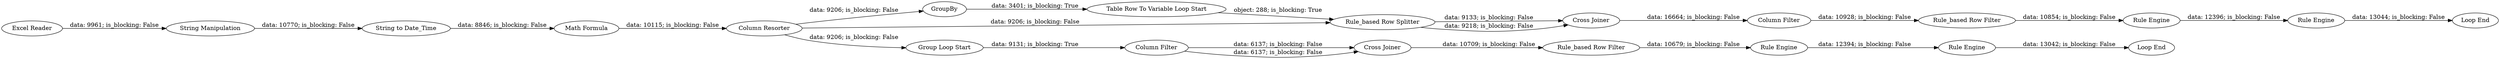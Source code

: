 digraph {
	"-1609765408214502209_25" [label="Rule_based Row Filter"]
	"-1609765408214502209_17" [label=GroupBy]
	"-1609765408214502209_27" [label="Rule Engine"]
	"-1609765408214502209_9" [label="Column Filter"]
	"-1609765408214502209_29" [label="Loop End"]
	"-1392106629359282521_2" [label="String to Date_Time"]
	"-1609765408214502209_8" [label="Rule_based Row Filter"]
	"-1392106629359282521_1" [label="Excel Reader"]
	"-1609765408214502209_23" [label="Rule Engine"]
	"-1392106629359282521_15" [label="Column Resorter"]
	"-1609765408214502209_18" [label="Table Row To Variable Loop Start"]
	"-1609765408214502209_4" [label="Cross Joiner"]
	"-1609765408214502209_20" [label="Rule_based Row Splitter"]
	"-1609765408214502209_21" [label="Column Filter"]
	"-1609765408214502209_11" [label="Rule Engine"]
	"-1392106629359282521_3" [label="String Manipulation"]
	"-1609765408214502209_22" [label="Cross Joiner"]
	"-1609765408214502209_28" [label="Loop End"]
	"-1609765408214502209_10" [label="Rule Engine"]
	"-1609765408214502209_6" [label="Group Loop Start"]
	"-1392106629359282521_7" [label="Math Formula"]
	"-1609765408214502209_20" -> "-1609765408214502209_22" [label="data: 9133; is_blocking: False"]
	"-1392106629359282521_1" -> "-1392106629359282521_3" [label="data: 9961; is_blocking: False"]
	"-1609765408214502209_4" -> "-1609765408214502209_8" [label="data: 10709; is_blocking: False"]
	"-1609765408214502209_21" -> "-1609765408214502209_25" [label="data: 10928; is_blocking: False"]
	"-1609765408214502209_8" -> "-1609765408214502209_10" [label="data: 10679; is_blocking: False"]
	"-1392106629359282521_7" -> "-1392106629359282521_15" [label="data: 10115; is_blocking: False"]
	"-1609765408214502209_17" -> "-1609765408214502209_18" [label="data: 3401; is_blocking: True"]
	"-1609765408214502209_25" -> "-1609765408214502209_27" [label="data: 10854; is_blocking: False"]
	"-1609765408214502209_18" -> "-1609765408214502209_20" [label="object: 288; is_blocking: True"]
	"-1609765408214502209_22" -> "-1609765408214502209_21" [label="data: 16664; is_blocking: False"]
	"-1609765408214502209_20" -> "-1609765408214502209_22" [label="data: 9218; is_blocking: False"]
	"-1609765408214502209_27" -> "-1609765408214502209_23" [label="data: 12396; is_blocking: False"]
	"-1392106629359282521_15" -> "-1609765408214502209_20" [label="data: 9206; is_blocking: False"]
	"-1609765408214502209_6" -> "-1609765408214502209_9" [label="data: 9131; is_blocking: True"]
	"-1392106629359282521_3" -> "-1392106629359282521_2" [label="data: 10770; is_blocking: False"]
	"-1392106629359282521_15" -> "-1609765408214502209_6" [label="data: 9206; is_blocking: False"]
	"-1392106629359282521_2" -> "-1392106629359282521_7" [label="data: 8846; is_blocking: False"]
	"-1609765408214502209_10" -> "-1609765408214502209_11" [label="data: 12394; is_blocking: False"]
	"-1609765408214502209_9" -> "-1609765408214502209_4" [label="data: 6137; is_blocking: False"]
	"-1392106629359282521_15" -> "-1609765408214502209_17" [label="data: 9206; is_blocking: False"]
	"-1609765408214502209_23" -> "-1609765408214502209_29" [label="data: 13044; is_blocking: False"]
	"-1609765408214502209_11" -> "-1609765408214502209_28" [label="data: 13042; is_blocking: False"]
	"-1609765408214502209_9" -> "-1609765408214502209_4" [label="data: 6137; is_blocking: False"]
	rankdir=LR
}
